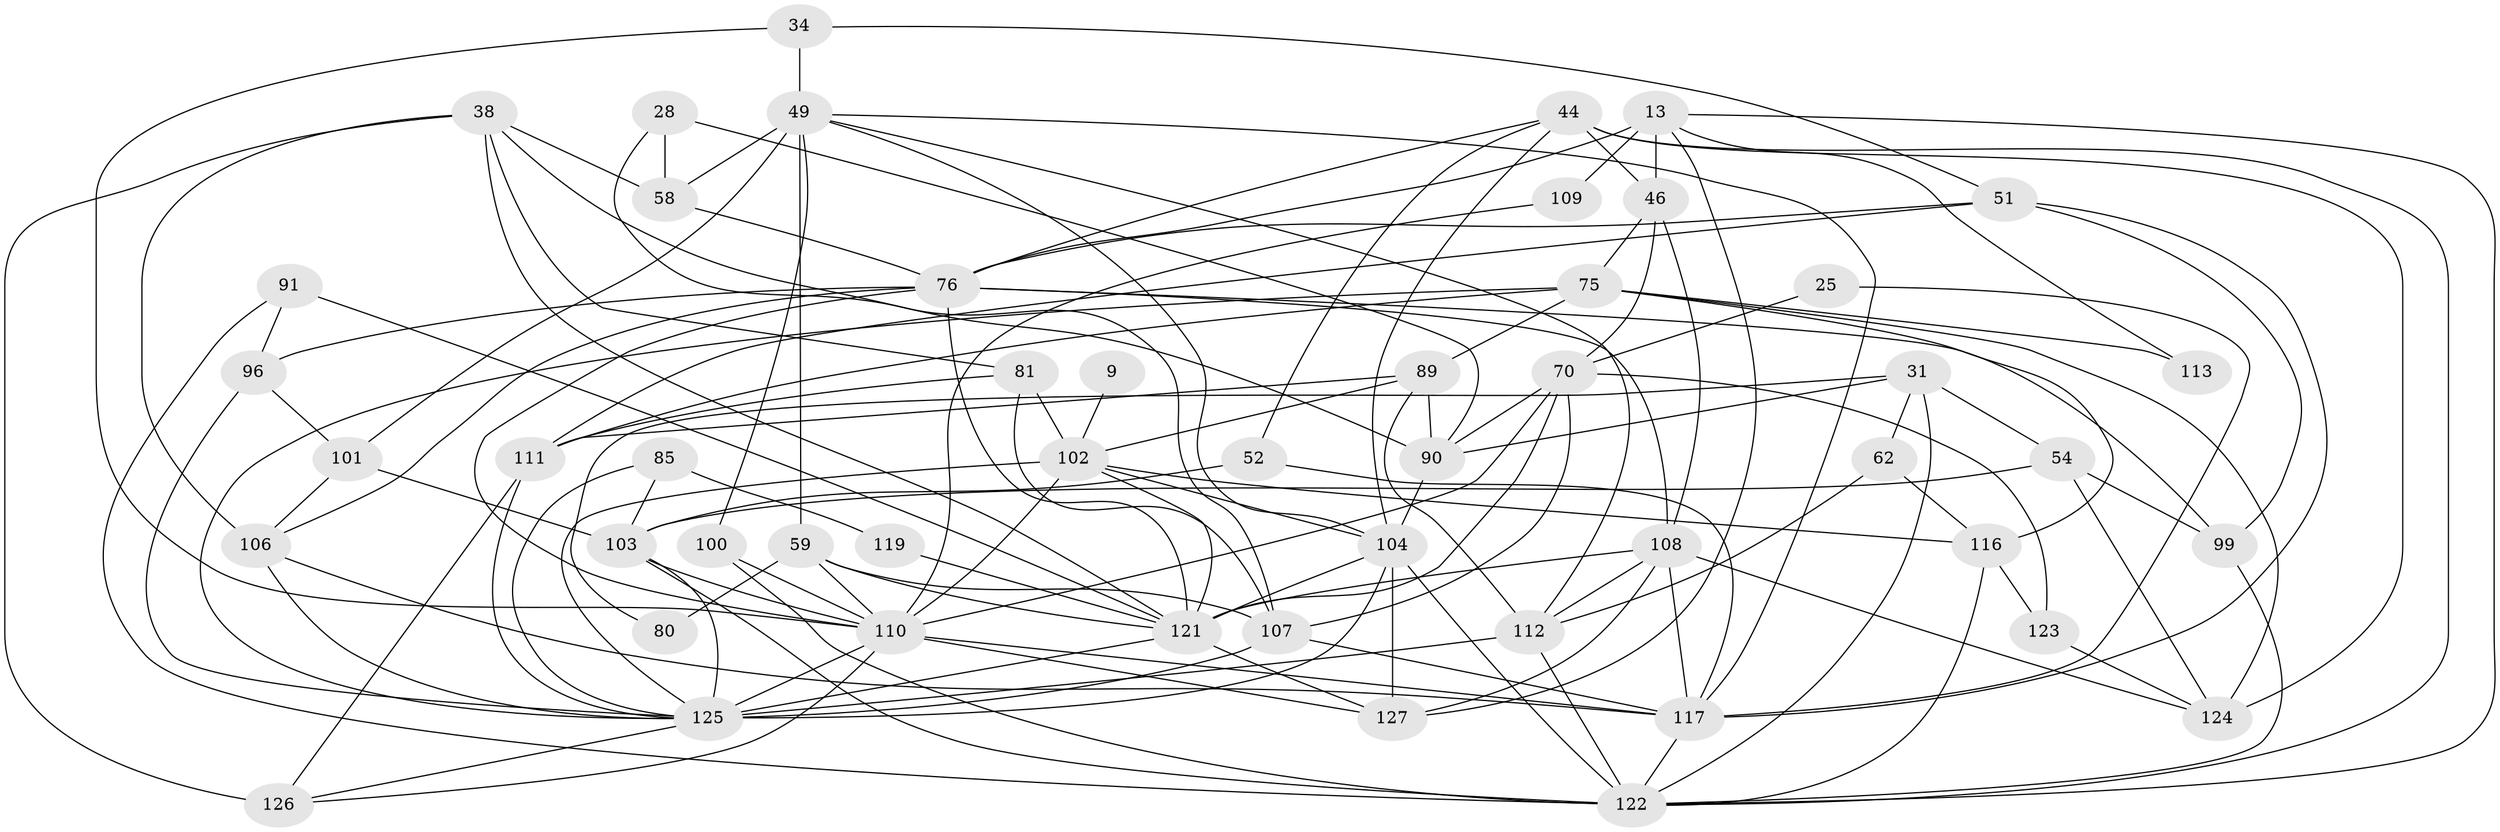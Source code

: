 // original degree distribution, {4: 0.2204724409448819, 3: 0.2677165354330709, 5: 0.2283464566929134, 2: 0.14960629921259844, 7: 0.031496062992125984, 6: 0.08661417322834646, 9: 0.007874015748031496, 8: 0.007874015748031496}
// Generated by graph-tools (version 1.1) at 2025/53/03/04/25 21:53:48]
// undirected, 50 vertices, 134 edges
graph export_dot {
graph [start="1"]
  node [color=gray90,style=filled];
  9;
  13 [super="+5"];
  25;
  28;
  31;
  34;
  38 [super="+23"];
  44 [super="+22"];
  46;
  49 [super="+6"];
  51 [super="+32"];
  52;
  54 [super="+24"];
  58 [super="+1"];
  59 [super="+26"];
  62 [super="+21"];
  70 [super="+56"];
  75 [super="+45"];
  76 [super="+74"];
  80;
  81 [super="+10+15"];
  85;
  89 [super="+42"];
  90 [super="+18+84"];
  91 [super="+87"];
  96;
  99;
  100;
  101 [super="+27"];
  102 [super="+47"];
  103 [super="+66+65"];
  104 [super="+83+92"];
  106 [super="+86"];
  107 [super="+94"];
  108 [super="+36+95+72"];
  109;
  110 [super="+97+67+88"];
  111 [super="+82+98"];
  112;
  113;
  116 [super="+69"];
  117 [super="+114"];
  119;
  121 [super="+11+64+93"];
  122 [super="+8+41+35+16"];
  123;
  124 [super="+105"];
  125 [super="+33+120+30+60+115"];
  126 [super="+118"];
  127 [super="+43"];
  9 -- 102 [weight=2];
  13 -- 76 [weight=3];
  13 -- 109;
  13 -- 113;
  13 -- 46;
  13 -- 127;
  13 -- 122;
  25 -- 70;
  25 -- 117;
  28 -- 58;
  28 -- 90;
  28 -- 107;
  31 -- 54 [weight=2];
  31 -- 80;
  31 -- 90;
  31 -- 62;
  31 -- 122;
  34 -- 49;
  34 -- 51;
  34 -- 110;
  38 -- 121;
  38 -- 126 [weight=2];
  38 -- 81;
  38 -- 58 [weight=2];
  38 -- 90;
  38 -- 106;
  44 -- 104;
  44 -- 46;
  44 -- 52;
  44 -- 124 [weight=2];
  44 -- 76;
  44 -- 122;
  46 -- 75 [weight=2];
  46 -- 108;
  46 -- 70;
  49 -- 59 [weight=2];
  49 -- 117;
  49 -- 100;
  49 -- 112;
  49 -- 101;
  49 -- 58;
  49 -- 104;
  51 -- 99 [weight=2];
  51 -- 111;
  51 -- 76 [weight=2];
  51 -- 117;
  52 -- 103;
  52 -- 117;
  54 -- 99;
  54 -- 124;
  54 -- 103;
  58 -- 76;
  59 -- 80;
  59 -- 107 [weight=2];
  59 -- 110 [weight=2];
  59 -- 121;
  62 -- 112;
  62 -- 116;
  70 -- 123;
  70 -- 90;
  70 -- 107;
  70 -- 121 [weight=2];
  70 -- 110;
  75 -- 111;
  75 -- 113;
  75 -- 89;
  75 -- 116;
  75 -- 125 [weight=2];
  75 -- 124;
  76 -- 99;
  76 -- 96;
  76 -- 108 [weight=3];
  76 -- 110 [weight=2];
  76 -- 121;
  76 -- 106;
  81 -- 102;
  81 -- 107;
  81 -- 111 [weight=2];
  85 -- 119;
  85 -- 125;
  85 -- 103 [weight=2];
  89 -- 102;
  89 -- 112 [weight=2];
  89 -- 90 [weight=2];
  89 -- 111 [weight=2];
  90 -- 104;
  91 -- 96;
  91 -- 122;
  91 -- 121 [weight=2];
  96 -- 101;
  96 -- 125;
  99 -- 122;
  100 -- 122;
  100 -- 110;
  101 -- 106;
  101 -- 103 [weight=2];
  102 -- 116 [weight=3];
  102 -- 121;
  102 -- 110;
  102 -- 125;
  102 -- 104;
  103 -- 122 [weight=2];
  103 -- 110;
  103 -- 125;
  104 -- 125 [weight=2];
  104 -- 121;
  104 -- 122;
  104 -- 127;
  106 -- 117;
  106 -- 125;
  107 -- 117;
  107 -- 125 [weight=3];
  108 -- 117 [weight=3];
  108 -- 121 [weight=3];
  108 -- 112;
  108 -- 124;
  108 -- 127;
  109 -- 110;
  110 -- 125 [weight=3];
  110 -- 126;
  110 -- 127;
  110 -- 117 [weight=2];
  111 -- 126 [weight=2];
  111 -- 125 [weight=2];
  112 -- 122;
  112 -- 125;
  116 -- 123;
  116 -- 122;
  117 -- 122;
  119 -- 121;
  121 -- 125 [weight=2];
  121 -- 127;
  123 -- 124;
  125 -- 126;
}
